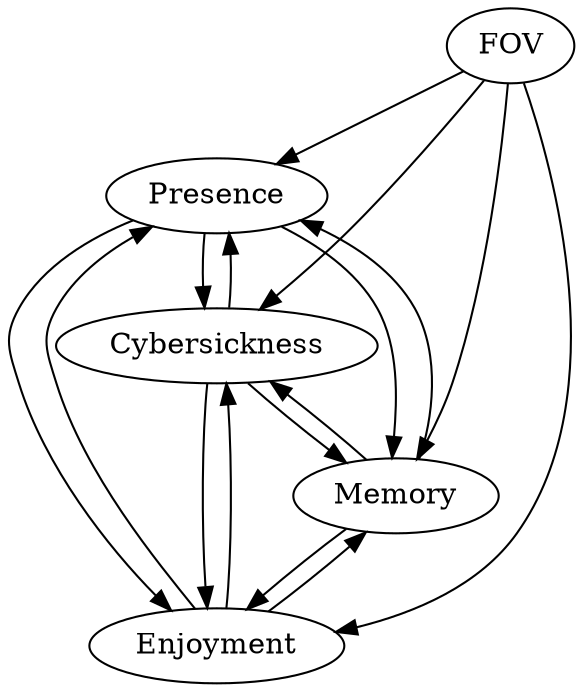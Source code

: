 digraph Lin_etal_2002 {
"Presence" -> "Cybersickness" [type="sp"]
"Cybersickness" -> "Presence" [type="sp"]
"Enjoyment" -> "Cybersickness" [type="sn"]
"Cybersickness" -> "Enjoyment" [type="sn"]
"Presence" -> "Enjoyment" [type="a"]
"Enjoyment" -> "Presence" [type="a"]
"Memory" -> "Cybersickness" [type="a"]
"Cybersickness" -> "Memory" [type="a"]
"Memory" -> "Presence" [type="sp"]
"Presence" -> "Memory" [type="sp"]
"Memory" -> "Enjoyment" [type="a"]
"Enjoyment" -> "Memory" [type="a"]
"FOV" -> "Cybersickness" [type="sp"]
"FOV" -> "Presence" [type="sp"]
"FOV" -> "Enjoyment" [type="a"]
"FOV" -> "Memory" [type="sp"]
}
